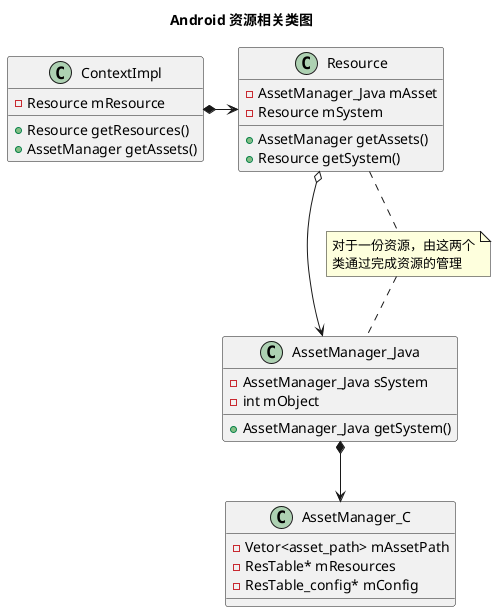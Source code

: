 @startuml
title Android 资源相关类图

class ContextImpl {
  - Resource mResource
  + Resource getResources()
  + AssetManager getAssets()
}

class Resource {
  - AssetManager_Java mAsset
  - Resource mSystem
  + AssetManager getAssets()
  + Resource getSystem()
}

class AssetManager_Java {
  - AssetManager_Java sSystem
  - int mObject
  + AssetManager_Java getSystem()
}

class AssetManager_C {
  - Vetor<asset_path> mAssetPath
  - ResTable* mResources
  - ResTable_config* mConfig
}

note as resManager
对于一份资源，由这两个
类通过完成资源的管理
end note

ContextImpl *-> Resource
Resource o--> AssetManager_Java
AssetManager_Java *-->AssetManager_C

Resource .. resManager
resManager .. AssetManager_Java
@enduml
